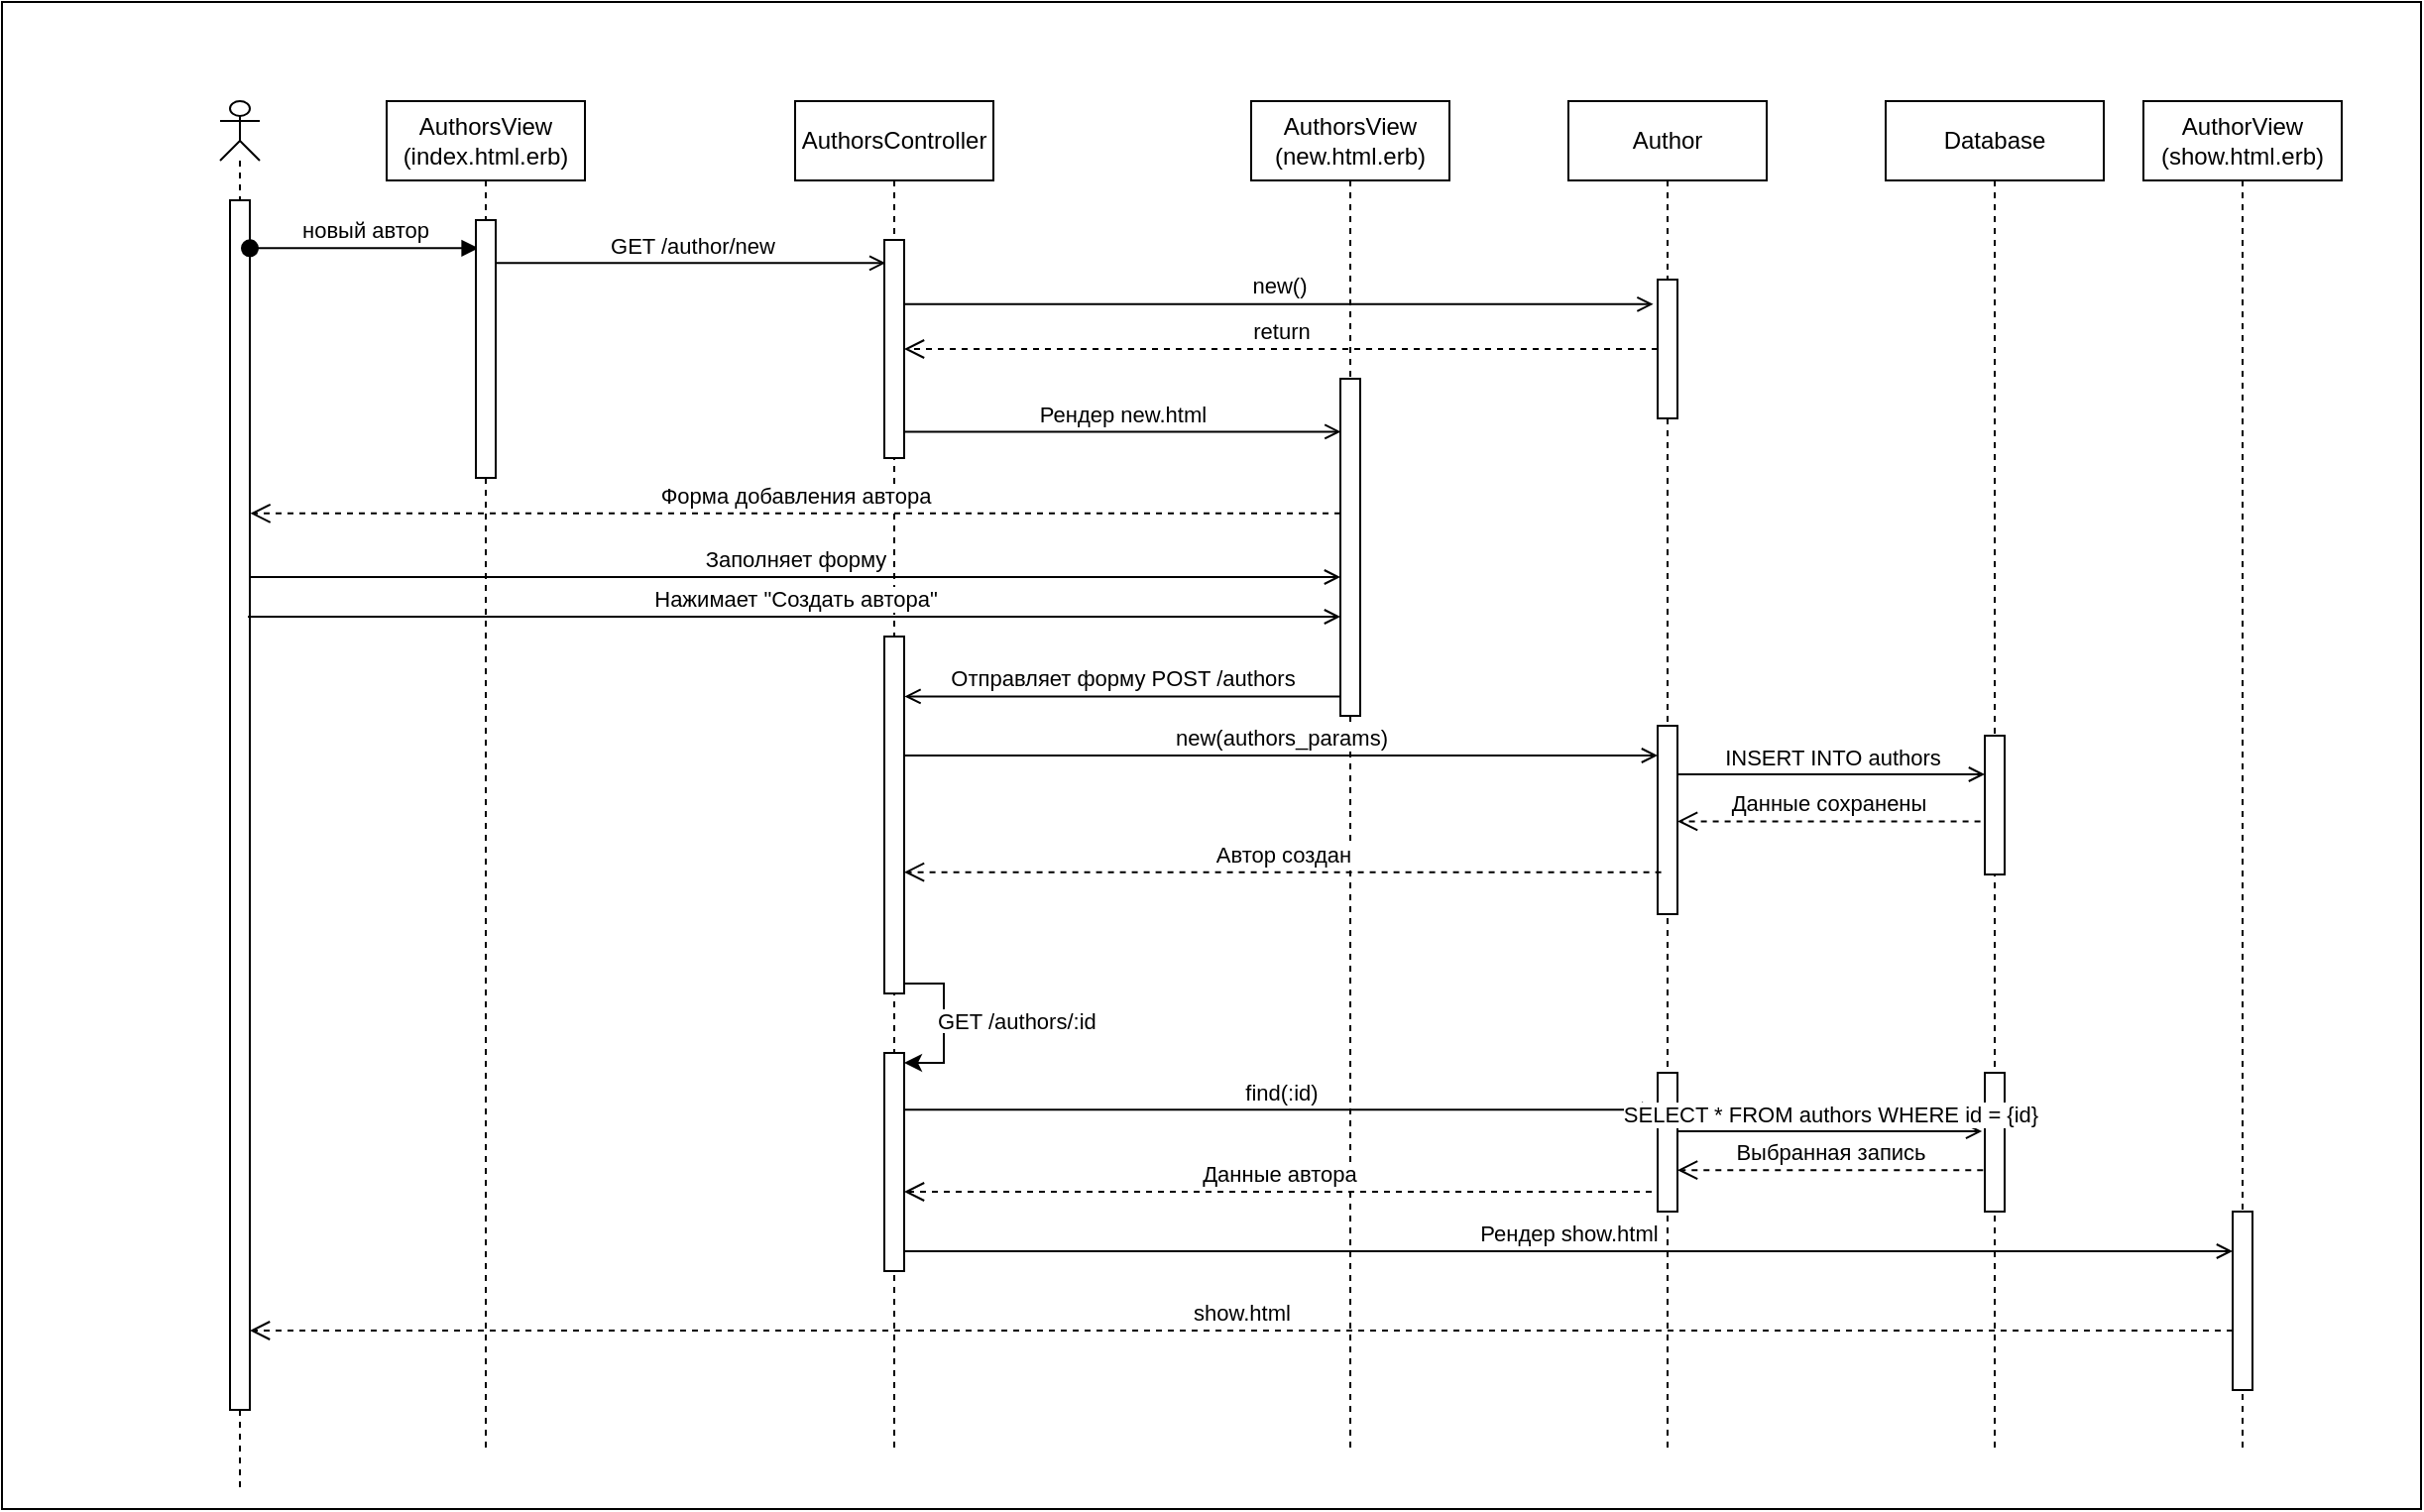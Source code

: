 <mxfile version="24.7.8">
  <diagram name="Page-1" id="2YBvvXClWsGukQMizWep">
    <mxGraphModel dx="1050" dy="1729" grid="1" gridSize="10" guides="1" tooltips="1" connect="1" arrows="1" fold="1" page="1" pageScale="1" pageWidth="850" pageHeight="1100" math="0" shadow="0">
      <root>
        <mxCell id="0" />
        <mxCell id="1" parent="0" />
        <mxCell id="fQp0y2A4cOLIVmd3CANU-1" value="" style="rounded=0;whiteSpace=wrap;html=1;" parent="1" vertex="1">
          <mxGeometry x="780" y="-10" width="1220" height="760" as="geometry" />
        </mxCell>
        <mxCell id="tYpc_6L7HMuKdfje9hwW-2" value="" style="shape=umlLifeline;perimeter=lifelinePerimeter;whiteSpace=wrap;html=1;container=1;dropTarget=0;collapsible=0;recursiveResize=0;outlineConnect=0;portConstraint=eastwest;newEdgeStyle={&quot;curved&quot;:0,&quot;rounded&quot;:0};participant=umlActor;size=30;" parent="1" vertex="1">
          <mxGeometry x="890" y="40" width="20" height="700" as="geometry" />
        </mxCell>
        <mxCell id="wfLRHfoRq0fTwZMZBJ59-5" value="" style="html=1;points=[[0,0,0,0,5],[0,1,0,0,-5],[1,0,0,0,5],[1,1,0,0,-5]];perimeter=orthogonalPerimeter;outlineConnect=0;targetShapes=umlLifeline;portConstraint=eastwest;newEdgeStyle={&quot;curved&quot;:0,&quot;rounded&quot;:0};" parent="tYpc_6L7HMuKdfje9hwW-2" vertex="1">
          <mxGeometry x="5" y="50" width="10" height="610" as="geometry" />
        </mxCell>
        <mxCell id="tYpc_6L7HMuKdfje9hwW-3" value="новый автор" style="html=1;verticalAlign=bottom;startArrow=oval;startFill=1;endArrow=block;startSize=8;curved=0;rounded=0;entryX=0.13;entryY=0.109;entryDx=0;entryDy=0;entryPerimeter=0;" parent="1" source="wfLRHfoRq0fTwZMZBJ59-5" target="tYpc_6L7HMuKdfje9hwW-9" edge="1">
          <mxGeometry width="60" relative="1" as="geometry">
            <mxPoint x="910" y="120" as="sourcePoint" />
            <mxPoint x="1024" y="120" as="targetPoint" />
          </mxGeometry>
        </mxCell>
        <mxCell id="tYpc_6L7HMuKdfje9hwW-4" value="AuthorsView (index.html.erb)" style="shape=umlLifeline;perimeter=lifelinePerimeter;whiteSpace=wrap;html=1;container=1;dropTarget=0;collapsible=0;recursiveResize=0;outlineConnect=0;portConstraint=eastwest;newEdgeStyle={&quot;curved&quot;:0,&quot;rounded&quot;:0};" parent="1" vertex="1">
          <mxGeometry x="974" y="40" width="100" height="680" as="geometry" />
        </mxCell>
        <mxCell id="tYpc_6L7HMuKdfje9hwW-9" value="" style="html=1;points=[[0,0,0,0,5],[0,1,0,0,-5],[1,0,0,0,5],[1,1,0,0,-5]];perimeter=orthogonalPerimeter;outlineConnect=0;targetShapes=umlLifeline;portConstraint=eastwest;newEdgeStyle={&quot;curved&quot;:0,&quot;rounded&quot;:0};" parent="tYpc_6L7HMuKdfje9hwW-4" vertex="1">
          <mxGeometry x="45" y="60" width="10" height="130" as="geometry" />
        </mxCell>
        <mxCell id="tYpc_6L7HMuKdfje9hwW-16" value="GET /author/new" style="html=1;verticalAlign=bottom;endArrow=open;curved=0;rounded=0;endFill=0;entryX=0.06;entryY=0.106;entryDx=0;entryDy=0;entryPerimeter=0;" parent="1" source="tYpc_6L7HMuKdfje9hwW-9" target="jrmJvbhl7SaxDvP2GgRS-2" edge="1">
          <mxGeometry x="0.0" relative="1" as="geometry">
            <mxPoint x="1029.0" y="120" as="sourcePoint" />
            <mxPoint x="1283.43" y="125.44" as="targetPoint" />
            <mxPoint as="offset" />
          </mxGeometry>
        </mxCell>
        <mxCell id="tYpc_6L7HMuKdfje9hwW-26" value="AuthorsController" style="shape=umlLifeline;perimeter=lifelinePerimeter;whiteSpace=wrap;html=1;container=1;dropTarget=0;collapsible=0;recursiveResize=0;outlineConnect=0;portConstraint=eastwest;newEdgeStyle={&quot;curved&quot;:0,&quot;rounded&quot;:0};" parent="1" vertex="1">
          <mxGeometry x="1180" y="40" width="100" height="680" as="geometry" />
        </mxCell>
        <mxCell id="jrmJvbhl7SaxDvP2GgRS-2" value="" style="html=1;points=[[0,0,0,0,5],[0,1,0,0,-5],[1,0,0,0,5],[1,1,0,0,-5]];perimeter=orthogonalPerimeter;outlineConnect=0;targetShapes=umlLifeline;portConstraint=eastwest;newEdgeStyle={&quot;curved&quot;:0,&quot;rounded&quot;:0};" parent="tYpc_6L7HMuKdfje9hwW-26" vertex="1">
          <mxGeometry x="45" y="70" width="10" height="110" as="geometry" />
        </mxCell>
        <mxCell id="v7NIAbuUKZmujlHer3k5-10" value="" style="html=1;points=[[0,0,0,0,5],[0,1,0,0,-5],[1,0,0,0,5],[1,1,0,0,-5]];perimeter=orthogonalPerimeter;outlineConnect=0;targetShapes=umlLifeline;portConstraint=eastwest;newEdgeStyle={&quot;curved&quot;:0,&quot;rounded&quot;:0};" parent="tYpc_6L7HMuKdfje9hwW-26" vertex="1">
          <mxGeometry x="45" y="270" width="10" height="180" as="geometry" />
        </mxCell>
        <mxCell id="v7NIAbuUKZmujlHer3k5-19" value="" style="html=1;points=[[0,0,0,0,5],[0,1,0,0,-5],[1,0,0,0,5],[1,1,0,0,-5]];perimeter=orthogonalPerimeter;outlineConnect=0;targetShapes=umlLifeline;portConstraint=eastwest;newEdgeStyle={&quot;curved&quot;:0,&quot;rounded&quot;:0};" parent="tYpc_6L7HMuKdfje9hwW-26" vertex="1">
          <mxGeometry x="45" y="480" width="10" height="110" as="geometry" />
        </mxCell>
        <mxCell id="v7NIAbuUKZmujlHer3k5-20" style="edgeStyle=orthogonalEdgeStyle;rounded=0;orthogonalLoop=1;jettySize=auto;html=1;curved=0;exitX=1;exitY=1;exitDx=0;exitDy=-5;exitPerimeter=0;entryX=1;entryY=0;entryDx=0;entryDy=5;entryPerimeter=0;" parent="tYpc_6L7HMuKdfje9hwW-26" source="v7NIAbuUKZmujlHer3k5-10" target="v7NIAbuUKZmujlHer3k5-19" edge="1">
          <mxGeometry relative="1" as="geometry" />
        </mxCell>
        <mxCell id="tYpc_6L7HMuKdfje9hwW-33" value="Author" style="shape=umlLifeline;perimeter=lifelinePerimeter;whiteSpace=wrap;html=1;container=1;dropTarget=0;collapsible=0;recursiveResize=0;outlineConnect=0;portConstraint=eastwest;newEdgeStyle={&quot;curved&quot;:0,&quot;rounded&quot;:0};" parent="1" vertex="1">
          <mxGeometry x="1570" y="40" width="100" height="680" as="geometry" />
        </mxCell>
        <mxCell id="jrmJvbhl7SaxDvP2GgRS-6" value="" style="html=1;points=[[0,0,0,0,5],[0,1,0,0,-5],[1,0,0,0,5],[1,1,0,0,-5]];perimeter=orthogonalPerimeter;outlineConnect=0;targetShapes=umlLifeline;portConstraint=eastwest;newEdgeStyle={&quot;curved&quot;:0,&quot;rounded&quot;:0};" parent="tYpc_6L7HMuKdfje9hwW-33" vertex="1">
          <mxGeometry x="45" y="90" width="10" height="70" as="geometry" />
        </mxCell>
        <mxCell id="v7NIAbuUKZmujlHer3k5-12" value="" style="html=1;points=[[0,0,0,0,5],[0,1,0,0,-5],[1,0,0,0,5],[1,1,0,0,-5]];perimeter=orthogonalPerimeter;outlineConnect=0;targetShapes=umlLifeline;portConstraint=eastwest;newEdgeStyle={&quot;curved&quot;:0,&quot;rounded&quot;:0};" parent="tYpc_6L7HMuKdfje9hwW-33" vertex="1">
          <mxGeometry x="45" y="315" width="10" height="95" as="geometry" />
        </mxCell>
        <mxCell id="v7NIAbuUKZmujlHer3k5-23" value="" style="html=1;points=[[0,0,0,0,5],[0,1,0,0,-5],[1,0,0,0,5],[1,1,0,0,-5]];perimeter=orthogonalPerimeter;outlineConnect=0;targetShapes=umlLifeline;portConstraint=eastwest;newEdgeStyle={&quot;curved&quot;:0,&quot;rounded&quot;:0};" parent="tYpc_6L7HMuKdfje9hwW-33" vertex="1">
          <mxGeometry x="45" y="490" width="10" height="70" as="geometry" />
        </mxCell>
        <mxCell id="jrmJvbhl7SaxDvP2GgRS-44" value="AuthorView (show.html.erb)" style="shape=umlLifeline;perimeter=lifelinePerimeter;whiteSpace=wrap;html=1;container=1;dropTarget=0;collapsible=0;recursiveResize=0;outlineConnect=0;portConstraint=eastwest;newEdgeStyle={&quot;curved&quot;:0,&quot;rounded&quot;:0};" parent="1" vertex="1">
          <mxGeometry x="1860" y="40" width="100" height="680" as="geometry" />
        </mxCell>
        <mxCell id="wfLRHfoRq0fTwZMZBJ59-1" value="new()" style="html=1;verticalAlign=bottom;endArrow=open;curved=0;rounded=0;endFill=0;entryX=-0.22;entryY=0.177;entryDx=0;entryDy=0;entryPerimeter=0;" parent="1" source="jrmJvbhl7SaxDvP2GgRS-2" target="jrmJvbhl7SaxDvP2GgRS-6" edge="1">
          <mxGeometry relative="1" as="geometry">
            <mxPoint x="1240" y="140" as="sourcePoint" />
            <mxPoint x="1460" y="140" as="targetPoint" />
          </mxGeometry>
        </mxCell>
        <mxCell id="v7NIAbuUKZmujlHer3k5-1" value="AuthorsView (new.html.erb)" style="shape=umlLifeline;perimeter=lifelinePerimeter;whiteSpace=wrap;html=1;container=1;dropTarget=0;collapsible=0;recursiveResize=0;outlineConnect=0;portConstraint=eastwest;newEdgeStyle={&quot;curved&quot;:0,&quot;rounded&quot;:0};" parent="1" vertex="1">
          <mxGeometry x="1410" y="40" width="100" height="680" as="geometry" />
        </mxCell>
        <mxCell id="v7NIAbuUKZmujlHer3k5-2" value="" style="html=1;points=[[0,0,0,0,5],[0,1,0,0,-5],[1,0,0,0,5],[1,1,0,0,-5]];perimeter=orthogonalPerimeter;outlineConnect=0;targetShapes=umlLifeline;portConstraint=eastwest;newEdgeStyle={&quot;curved&quot;:0,&quot;rounded&quot;:0};" parent="v7NIAbuUKZmujlHer3k5-1" vertex="1">
          <mxGeometry x="45" y="140" width="10" height="170" as="geometry" />
        </mxCell>
        <mxCell id="v7NIAbuUKZmujlHer3k5-3" value="Database" style="shape=umlLifeline;perimeter=lifelinePerimeter;whiteSpace=wrap;html=1;container=1;dropTarget=0;collapsible=0;recursiveResize=0;outlineConnect=0;portConstraint=eastwest;newEdgeStyle={&quot;curved&quot;:0,&quot;rounded&quot;:0};" parent="1" vertex="1">
          <mxGeometry x="1730" y="40" width="110" height="680" as="geometry" />
        </mxCell>
        <mxCell id="v7NIAbuUKZmujlHer3k5-4" value="" style="html=1;points=[[0,0,0,0,5],[0,1,0,0,-5],[1,0,0,0,5],[1,1,0,0,-5]];perimeter=orthogonalPerimeter;outlineConnect=0;targetShapes=umlLifeline;portConstraint=eastwest;newEdgeStyle={&quot;curved&quot;:0,&quot;rounded&quot;:0};" parent="v7NIAbuUKZmujlHer3k5-3" vertex="1">
          <mxGeometry x="50" y="320" width="10" height="70" as="geometry" />
        </mxCell>
        <mxCell id="tYpc_6L7HMuKdfje9hwW-75" value="show.html" style="html=1;verticalAlign=bottom;endArrow=open;dashed=1;endSize=8;curved=0;rounded=0;" parent="v7NIAbuUKZmujlHer3k5-3" source="jrmJvbhl7SaxDvP2GgRS-45" edge="1">
          <mxGeometry relative="1" as="geometry">
            <mxPoint x="168.59" y="630" as="sourcePoint" />
            <mxPoint x="-825" y="620.0" as="targetPoint" />
            <Array as="points">
              <mxPoint y="620" />
            </Array>
          </mxGeometry>
        </mxCell>
        <mxCell id="jrmJvbhl7SaxDvP2GgRS-45" value="" style="html=1;points=[[0,0,0,0,5],[0,1,0,0,-5],[1,0,0,0,5],[1,1,0,0,-5]];perimeter=orthogonalPerimeter;outlineConnect=0;targetShapes=umlLifeline;portConstraint=eastwest;newEdgeStyle={&quot;curved&quot;:0,&quot;rounded&quot;:0};" parent="v7NIAbuUKZmujlHer3k5-3" vertex="1">
          <mxGeometry x="175" y="560" width="10" height="90" as="geometry" />
        </mxCell>
        <mxCell id="wfLRHfoRq0fTwZMZBJ59-4" value="Рендер show.html" style="html=1;verticalAlign=bottom;endArrow=open;curved=0;rounded=0;endFill=0;entryX=0;entryY=0.163;entryDx=0;entryDy=0;entryPerimeter=0;" parent="v7NIAbuUKZmujlHer3k5-3" edge="1">
          <mxGeometry relative="1" as="geometry">
            <mxPoint x="-495" y="580" as="sourcePoint" />
            <mxPoint x="175" y="580" as="targetPoint" />
          </mxGeometry>
        </mxCell>
        <mxCell id="Avhx0cM3USmawq-kd9NH-1" value="" style="html=1;points=[[0,0,0,0,5],[0,1,0,0,-5],[1,0,0,0,5],[1,1,0,0,-5]];perimeter=orthogonalPerimeter;outlineConnect=0;targetShapes=umlLifeline;portConstraint=eastwest;newEdgeStyle={&quot;curved&quot;:0,&quot;rounded&quot;:0};" parent="v7NIAbuUKZmujlHer3k5-3" vertex="1">
          <mxGeometry x="50" y="490" width="10" height="70" as="geometry" />
        </mxCell>
        <mxCell id="v7NIAbuUKZmujlHer3k5-5" value="return" style="html=1;verticalAlign=bottom;endArrow=open;dashed=1;endSize=8;curved=0;rounded=0;" parent="1" source="jrmJvbhl7SaxDvP2GgRS-6" target="jrmJvbhl7SaxDvP2GgRS-2" edge="1">
          <mxGeometry relative="1" as="geometry">
            <mxPoint x="1480" y="170" as="sourcePoint" />
            <mxPoint x="1260" y="170" as="targetPoint" />
          </mxGeometry>
        </mxCell>
        <mxCell id="v7NIAbuUKZmujlHer3k5-6" value="Рендер new.html" style="html=1;verticalAlign=bottom;endArrow=open;curved=0;rounded=0;endFill=0;entryX=0.023;entryY=0.157;entryDx=0;entryDy=0;entryPerimeter=0;" parent="1" source="jrmJvbhl7SaxDvP2GgRS-2" target="v7NIAbuUKZmujlHer3k5-2" edge="1">
          <mxGeometry relative="1" as="geometry">
            <mxPoint x="1240" y="200" as="sourcePoint" />
            <mxPoint x="1450" y="200" as="targetPoint" />
          </mxGeometry>
        </mxCell>
        <mxCell id="v7NIAbuUKZmujlHer3k5-7" value="Форма добавления автора" style="html=1;verticalAlign=bottom;endArrow=open;dashed=1;endSize=8;curved=0;rounded=0;entryX=0.761;entryY=0.297;entryDx=0;entryDy=0;entryPerimeter=0;" parent="1" source="v7NIAbuUKZmujlHer3k5-2" target="tYpc_6L7HMuKdfje9hwW-2" edge="1">
          <mxGeometry relative="1" as="geometry">
            <mxPoint x="1410" y="280" as="sourcePoint" />
            <mxPoint x="1030" y="280" as="targetPoint" />
          </mxGeometry>
        </mxCell>
        <mxCell id="v7NIAbuUKZmujlHer3k5-8" value="Заполняет форму" style="html=1;verticalAlign=bottom;endArrow=open;curved=0;rounded=0;endFill=0;" parent="1" edge="1">
          <mxGeometry relative="1" as="geometry">
            <mxPoint x="905" y="280" as="sourcePoint" />
            <mxPoint x="1455" y="280.0" as="targetPoint" />
          </mxGeometry>
        </mxCell>
        <mxCell id="v7NIAbuUKZmujlHer3k5-9" value="Нажимает &quot;Создать автора&quot;" style="html=1;verticalAlign=bottom;endArrow=open;curved=0;rounded=0;endFill=0;exitX=0.9;exitY=0.415;exitDx=0;exitDy=0;exitPerimeter=0;" parent="1" edge="1">
          <mxGeometry relative="1" as="geometry">
            <mxPoint x="904.0" y="300.0" as="sourcePoint" />
            <mxPoint x="1455" y="300.0" as="targetPoint" />
          </mxGeometry>
        </mxCell>
        <mxCell id="v7NIAbuUKZmujlHer3k5-11" value="Отправляет форму POST /authors" style="html=1;verticalAlign=bottom;endArrow=open;curved=0;rounded=0;endFill=0;entryX=1.023;entryY=0.168;entryDx=0;entryDy=0;entryPerimeter=0;" parent="1" source="v7NIAbuUKZmujlHer3k5-2" target="v7NIAbuUKZmujlHer3k5-10" edge="1">
          <mxGeometry relative="1" as="geometry">
            <mxPoint x="1245" y="350" as="sourcePoint" />
            <mxPoint x="1465" y="350" as="targetPoint" />
          </mxGeometry>
        </mxCell>
        <mxCell id="v7NIAbuUKZmujlHer3k5-14" value="new(authors_params)" style="html=1;verticalAlign=bottom;endArrow=open;curved=0;rounded=0;endFill=0;exitX=1.018;exitY=0.479;exitDx=0;exitDy=0;exitPerimeter=0;" parent="1" edge="1">
          <mxGeometry relative="1" as="geometry">
            <mxPoint x="1235.18" y="370" as="sourcePoint" />
            <mxPoint x="1615" y="370" as="targetPoint" />
          </mxGeometry>
        </mxCell>
        <mxCell id="v7NIAbuUKZmujlHer3k5-15" value="INSERT INTO authors" style="html=1;verticalAlign=bottom;endArrow=open;curved=0;rounded=0;endFill=0;" parent="1" target="v7NIAbuUKZmujlHer3k5-4" edge="1">
          <mxGeometry relative="1" as="geometry">
            <mxPoint x="1625" y="379.5" as="sourcePoint" />
            <mxPoint x="1776" y="379.5" as="targetPoint" />
          </mxGeometry>
        </mxCell>
        <mxCell id="v7NIAbuUKZmujlHer3k5-16" value="Данные сохранены" style="html=1;verticalAlign=bottom;endArrow=open;dashed=1;endSize=8;curved=0;rounded=0;exitX=-0.22;exitY=0.617;exitDx=0;exitDy=0;exitPerimeter=0;" parent="1" source="v7NIAbuUKZmujlHer3k5-4" target="v7NIAbuUKZmujlHer3k5-12" edge="1">
          <mxGeometry relative="1" as="geometry">
            <mxPoint x="1600" y="460" as="sourcePoint" />
            <mxPoint x="1220" y="460" as="targetPoint" />
          </mxGeometry>
        </mxCell>
        <mxCell id="v7NIAbuUKZmujlHer3k5-18" value="Автор создан" style="html=1;verticalAlign=bottom;endArrow=open;dashed=1;endSize=8;curved=0;rounded=0;exitX=0.18;exitY=0.777;exitDx=0;exitDy=0;exitPerimeter=0;" parent="1" source="v7NIAbuUKZmujlHer3k5-12" target="v7NIAbuUKZmujlHer3k5-10" edge="1">
          <mxGeometry relative="1" as="geometry">
            <mxPoint x="1488" y="413" as="sourcePoint" />
            <mxPoint x="1340" y="413" as="targetPoint" />
          </mxGeometry>
        </mxCell>
        <mxCell id="v7NIAbuUKZmujlHer3k5-22" value="&lt;span style=&quot;color: rgb(0, 0, 0); font-family: Helvetica; font-size: 11px; font-style: normal; font-variant-ligatures: normal; font-variant-caps: normal; font-weight: 400; letter-spacing: normal; orphans: 2; text-align: center; text-indent: 0px; text-transform: none; widows: 2; word-spacing: 0px; -webkit-text-stroke-width: 0px; background-color: rgb(255, 255, 255); text-decoration-thickness: initial; text-decoration-style: initial; text-decoration-color: initial; float: none; display: inline !important;&quot;&gt;GET /authors/:id&lt;/span&gt;" style="text;whiteSpace=wrap;html=1;" parent="1" vertex="1">
          <mxGeometry x="1250" y="490" width="110" height="40" as="geometry" />
        </mxCell>
        <mxCell id="v7NIAbuUKZmujlHer3k5-24" value="find(:id)" style="html=1;verticalAlign=bottom;endArrow=open;curved=0;rounded=0;endFill=0;entryX=-0.002;entryY=0.266;entryDx=0;entryDy=0;entryPerimeter=0;" parent="1" source="v7NIAbuUKZmujlHer3k5-19" target="v7NIAbuUKZmujlHer3k5-23" edge="1">
          <mxGeometry relative="1" as="geometry">
            <mxPoint x="1250" y="549" as="sourcePoint" />
            <mxPoint x="1610" y="549" as="targetPoint" />
          </mxGeometry>
        </mxCell>
        <mxCell id="v7NIAbuUKZmujlHer3k5-25" value="Данные автора" style="html=1;verticalAlign=bottom;endArrow=open;dashed=1;endSize=8;curved=0;rounded=0;exitX=0.18;exitY=0.777;exitDx=0;exitDy=0;exitPerimeter=0;" parent="1" edge="1">
          <mxGeometry relative="1" as="geometry">
            <mxPoint x="1612" y="590" as="sourcePoint" />
            <mxPoint x="1235" y="590" as="targetPoint" />
          </mxGeometry>
        </mxCell>
        <mxCell id="Avhx0cM3USmawq-kd9NH-2" value="SELECT * FROM authors WHERE id = {id}" style="html=1;verticalAlign=bottom;endArrow=open;curved=0;rounded=0;endFill=0;entryX=-0.143;entryY=0.422;entryDx=0;entryDy=0;entryPerimeter=0;" parent="1" source="v7NIAbuUKZmujlHer3k5-23" target="Avhx0cM3USmawq-kd9NH-1" edge="1">
          <mxGeometry relative="1" as="geometry">
            <mxPoint x="1370" y="500" as="sourcePoint" />
            <mxPoint x="1750" y="500" as="targetPoint" />
          </mxGeometry>
        </mxCell>
        <mxCell id="Avhx0cM3USmawq-kd9NH-3" value="Выбранная запись" style="html=1;verticalAlign=bottom;endArrow=open;dashed=1;endSize=8;curved=0;rounded=0;exitX=-0.086;exitY=0.701;exitDx=0;exitDy=0;exitPerimeter=0;" parent="1" source="Avhx0cM3USmawq-kd9NH-1" target="v7NIAbuUKZmujlHer3k5-23" edge="1">
          <mxGeometry relative="1" as="geometry">
            <mxPoint x="1780" y="500" as="sourcePoint" />
            <mxPoint x="1400" y="500" as="targetPoint" />
          </mxGeometry>
        </mxCell>
      </root>
    </mxGraphModel>
  </diagram>
</mxfile>

